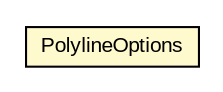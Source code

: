 #!/usr/local/bin/dot
#
# Class diagram 
# Generated by UMLGraph version R5_6-24-gf6e263 (http://www.umlgraph.org/)
#

digraph G {
	edge [fontname="arial",fontsize=10,labelfontname="arial",labelfontsize=10];
	node [fontname="arial",fontsize=10,shape=plaintext];
	nodesep=0.25;
	ranksep=0.5;
	// org.osmdroid.gpkg.overlay.features.PolylineOptions
	c791 [label=<<table title="org.osmdroid.gpkg.overlay.features.PolylineOptions" border="0" cellborder="1" cellspacing="0" cellpadding="2" port="p" bgcolor="lemonChiffon" href="./PolylineOptions.html">
		<tr><td><table border="0" cellspacing="0" cellpadding="1">
<tr><td align="center" balign="center"> PolylineOptions </td></tr>
		</table></td></tr>
		</table>>, URL="./PolylineOptions.html", fontname="arial", fontcolor="black", fontsize=10.0];
}

